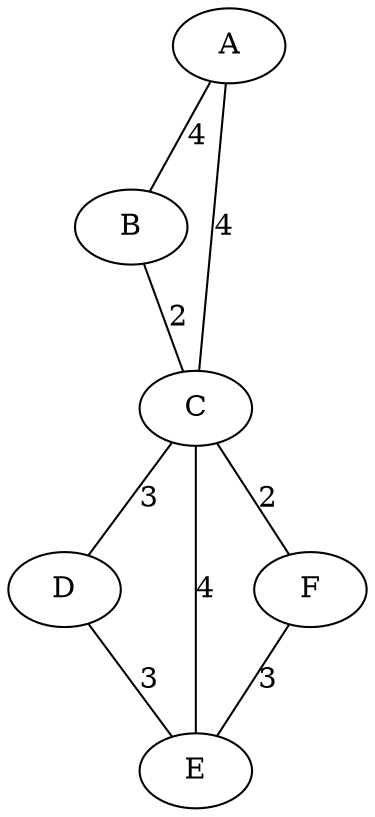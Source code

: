 graph in_graph
{
A;
B;
C;
D;
E;
F;

A--B [label="4"];
A--C [label="4"];
B--C [label="2"];
C--D [label="3"];
C--F [label="2"];
C--E [label="4"];
D--E [label="3"];
F--E [label="3"];
}
